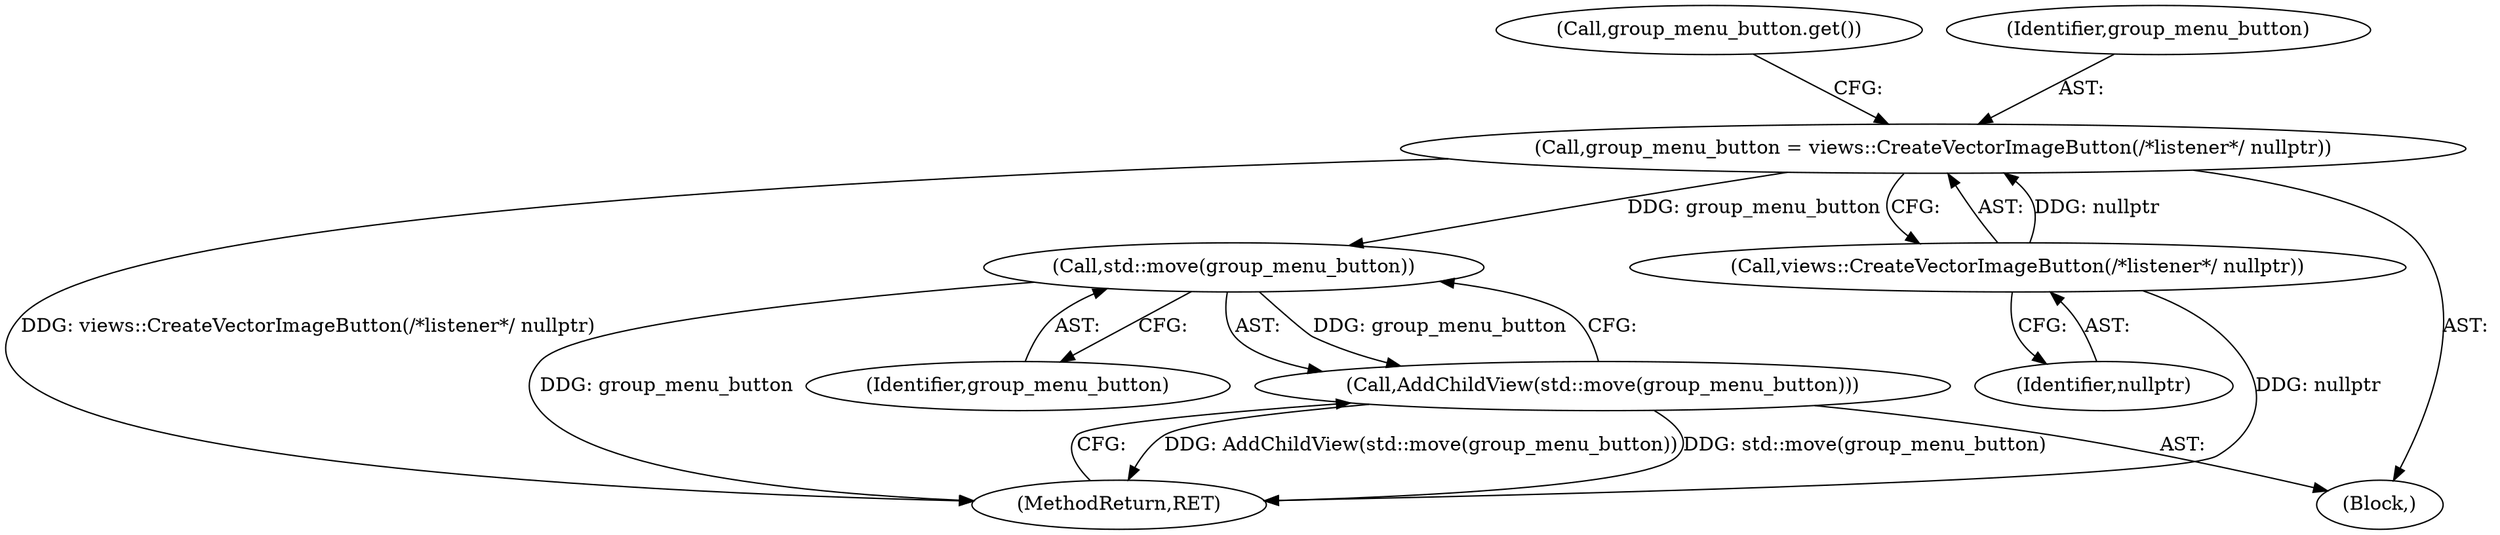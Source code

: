 digraph "0_Chrome_45d901b56f578a74b19ba0d10fa5c4c467f19303_1@API" {
"1000147" [label="(Call,std::move(group_menu_button))"];
"1000139" [label="(Call,group_menu_button = views::CreateVectorImageButton(/*listener*/ nullptr))"];
"1000141" [label="(Call,views::CreateVectorImageButton(/*listener*/ nullptr))"];
"1000146" [label="(Call,AddChildView(std::move(group_menu_button)))"];
"1000144" [label="(Call,group_menu_button.get())"];
"1000142" [label="(Identifier,nullptr)"];
"1000147" [label="(Call,std::move(group_menu_button))"];
"1000141" [label="(Call,views::CreateVectorImageButton(/*listener*/ nullptr))"];
"1000149" [label="(MethodReturn,RET)"];
"1000139" [label="(Call,group_menu_button = views::CreateVectorImageButton(/*listener*/ nullptr))"];
"1000146" [label="(Call,AddChildView(std::move(group_menu_button)))"];
"1000148" [label="(Identifier,group_menu_button)"];
"1000103" [label="(Block,)"];
"1000140" [label="(Identifier,group_menu_button)"];
"1000147" -> "1000146"  [label="AST: "];
"1000147" -> "1000148"  [label="CFG: "];
"1000148" -> "1000147"  [label="AST: "];
"1000146" -> "1000147"  [label="CFG: "];
"1000147" -> "1000149"  [label="DDG: group_menu_button"];
"1000147" -> "1000146"  [label="DDG: group_menu_button"];
"1000139" -> "1000147"  [label="DDG: group_menu_button"];
"1000139" -> "1000103"  [label="AST: "];
"1000139" -> "1000141"  [label="CFG: "];
"1000140" -> "1000139"  [label="AST: "];
"1000141" -> "1000139"  [label="AST: "];
"1000144" -> "1000139"  [label="CFG: "];
"1000139" -> "1000149"  [label="DDG: views::CreateVectorImageButton(/*listener*/ nullptr)"];
"1000141" -> "1000139"  [label="DDG: nullptr"];
"1000141" -> "1000142"  [label="CFG: "];
"1000142" -> "1000141"  [label="AST: "];
"1000141" -> "1000149"  [label="DDG: nullptr"];
"1000146" -> "1000103"  [label="AST: "];
"1000149" -> "1000146"  [label="CFG: "];
"1000146" -> "1000149"  [label="DDG: AddChildView(std::move(group_menu_button))"];
"1000146" -> "1000149"  [label="DDG: std::move(group_menu_button)"];
}
